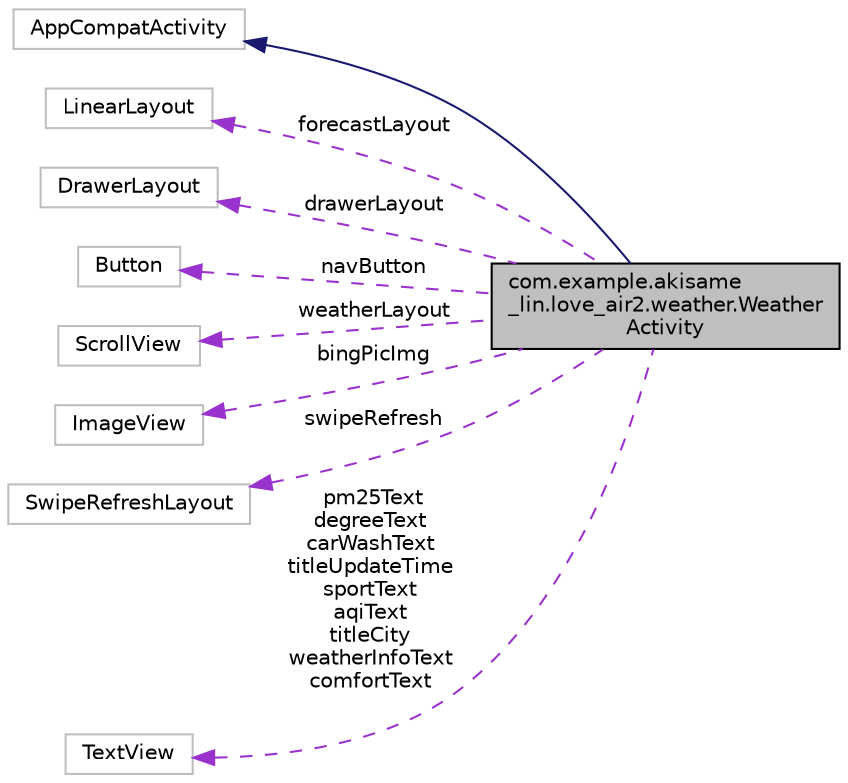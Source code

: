 digraph "com.example.akisame_lin.love_air2.weather.WeatherActivity"
{
 // LATEX_PDF_SIZE
  edge [fontname="Helvetica",fontsize="10",labelfontname="Helvetica",labelfontsize="10"];
  node [fontname="Helvetica",fontsize="10",shape=record];
  rankdir="LR";
  Node2 [label="com.example.akisame\l_lin.love_air2.weather.Weather\lActivity",height=0.2,width=0.4,color="black", fillcolor="grey75", style="filled", fontcolor="black",tooltip=" "];
  Node3 -> Node2 [dir="back",color="midnightblue",fontsize="10",style="solid",fontname="Helvetica"];
  Node3 [label="AppCompatActivity",height=0.2,width=0.4,color="grey75", fillcolor="white", style="filled",tooltip=" "];
  Node4 -> Node2 [dir="back",color="darkorchid3",fontsize="10",style="dashed",label=" forecastLayout" ,fontname="Helvetica"];
  Node4 [label="LinearLayout",height=0.2,width=0.4,color="grey75", fillcolor="white", style="filled",tooltip=" "];
  Node5 -> Node2 [dir="back",color="darkorchid3",fontsize="10",style="dashed",label=" drawerLayout" ,fontname="Helvetica"];
  Node5 [label="DrawerLayout",height=0.2,width=0.4,color="grey75", fillcolor="white", style="filled",tooltip=" "];
  Node6 -> Node2 [dir="back",color="darkorchid3",fontsize="10",style="dashed",label=" navButton" ,fontname="Helvetica"];
  Node6 [label="Button",height=0.2,width=0.4,color="grey75", fillcolor="white", style="filled",tooltip=" "];
  Node7 -> Node2 [dir="back",color="darkorchid3",fontsize="10",style="dashed",label=" weatherLayout" ,fontname="Helvetica"];
  Node7 [label="ScrollView",height=0.2,width=0.4,color="grey75", fillcolor="white", style="filled",tooltip=" "];
  Node8 -> Node2 [dir="back",color="darkorchid3",fontsize="10",style="dashed",label=" bingPicImg" ,fontname="Helvetica"];
  Node8 [label="ImageView",height=0.2,width=0.4,color="grey75", fillcolor="white", style="filled",tooltip=" "];
  Node9 -> Node2 [dir="back",color="darkorchid3",fontsize="10",style="dashed",label=" swipeRefresh" ,fontname="Helvetica"];
  Node9 [label="SwipeRefreshLayout",height=0.2,width=0.4,color="grey75", fillcolor="white", style="filled",tooltip=" "];
  Node10 -> Node2 [dir="back",color="darkorchid3",fontsize="10",style="dashed",label=" pm25Text\ndegreeText\ncarWashText\ntitleUpdateTime\nsportText\naqiText\ntitleCity\nweatherInfoText\ncomfortText" ,fontname="Helvetica"];
  Node10 [label="TextView",height=0.2,width=0.4,color="grey75", fillcolor="white", style="filled",tooltip=" "];
}

